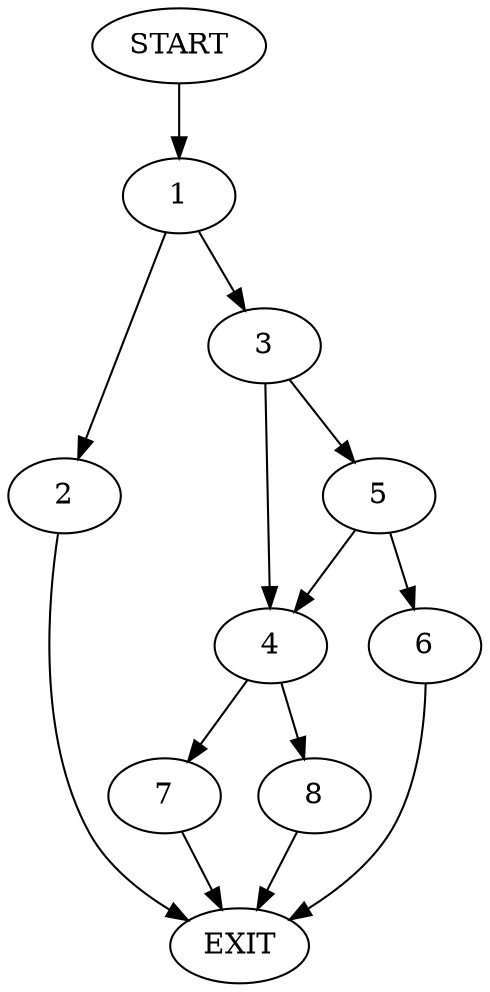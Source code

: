 digraph {
0 [label="START"]
9 [label="EXIT"]
0 -> 1
1 -> 2
1 -> 3
2 -> 9
3 -> 4
3 -> 5
5 -> 6
5 -> 4
4 -> 7
4 -> 8
6 -> 9
7 -> 9
8 -> 9
}

